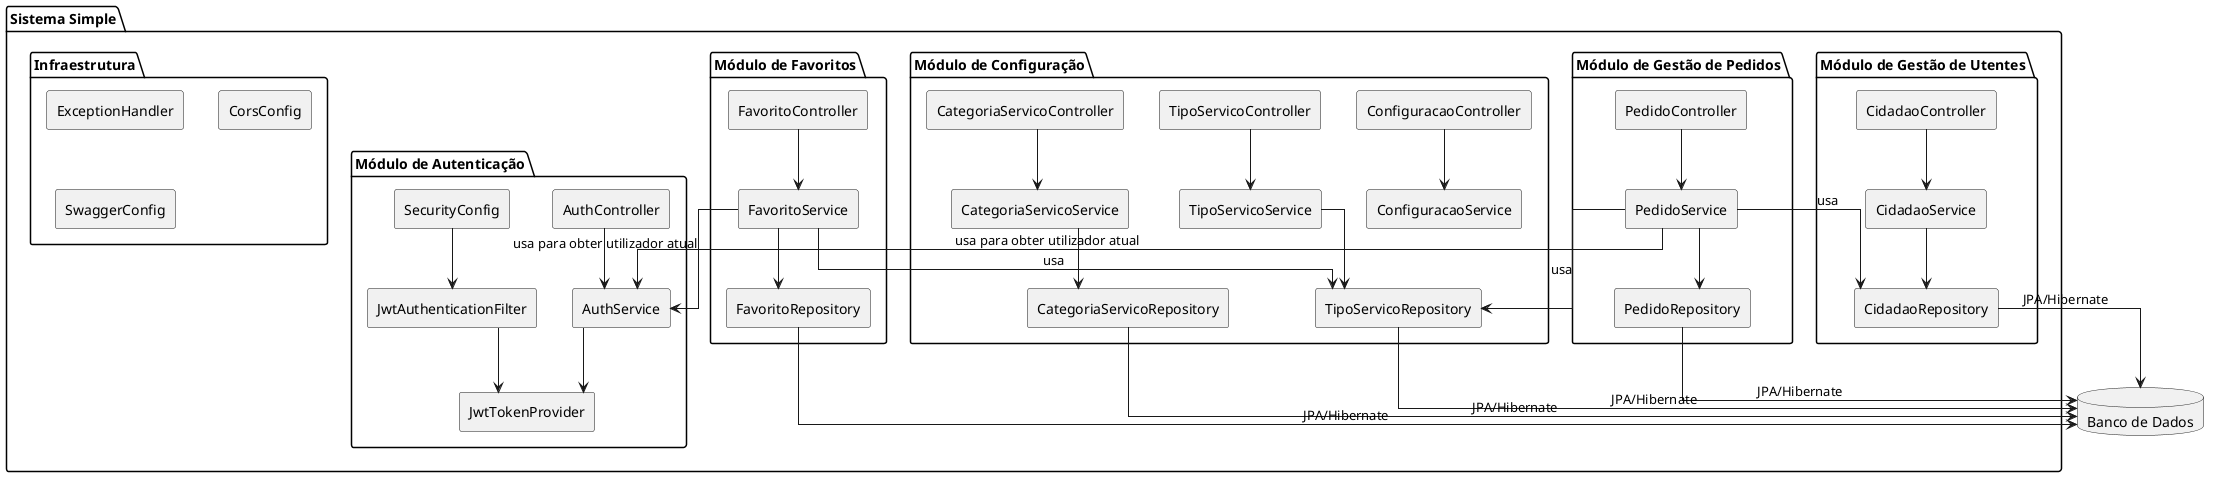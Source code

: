 @startuml Diagrama de Componentes do Sistema Simple
skinparam componentStyle rectangle
skinparam linetype ortho

package "Sistema Simple" {
  package "Módulo de Autenticação" {
    [AuthController] as authCtrl
    [AuthService] as authSrv
    [JwtTokenProvider] as jwtProvider
    [JwtAuthenticationFilter] as jwtFilter
    [SecurityConfig] as secConfig
    
    authCtrl --> authSrv
    authSrv --> jwtProvider
    jwtFilter --> jwtProvider
    secConfig --> jwtFilter
  }
  
  package "Módulo de Gestão de Pedidos" {
    [PedidoController] as pedidoCtrl
    [PedidoService] as pedidoSrv
    [PedidoRepository] as pedidoRepo
    
    pedidoCtrl --> pedidoSrv
    pedidoSrv --> pedidoRepo
  }
  
  package "Módulo de Gestão de Utentes" {
    [CidadaoController] as cidadaoCtrl
    [CidadaoService] as cidadaoSrv
    [CidadaoRepository] as cidadaoRepo
    
    cidadaoCtrl --> cidadaoSrv
    cidadaoSrv --> cidadaoRepo
  }
  
  package "Módulo de Configuração" {
    [ConfiguracaoController] as configCtrl
    [TipoServicoController] as tipoServicoCtrl
    [CategoriaServicoController] as categoriaCtrl
    
    [ConfiguracaoService] as configSrv
    [TipoServicoService] as tipoServicoSrv
    [CategoriaServicoService] as categoriaSrv
    
    [TipoServicoRepository] as tipoServicoRepo
    [CategoriaServicoRepository] as categoriaRepo
    
    configCtrl --> configSrv
    tipoServicoCtrl --> tipoServicoSrv
    categoriaCtrl --> categoriaSrv
    
    tipoServicoSrv --> tipoServicoRepo
    categoriaSrv --> categoriaRepo
  }
  
  package "Módulo de Favoritos" {
    [FavoritoController] as favoritoCtrl
    [FavoritoService] as favoritoSrv
    [FavoritoRepository] as favoritoRepo
    
    favoritoCtrl --> favoritoSrv
    favoritoSrv --> favoritoRepo
  }
  
  package "Infraestrutura" {
    [ExceptionHandler] as exHandler
    [CorsConfig] as corsConfig
    [SwaggerConfig] as swaggerConfig
  }
}

' Dependências entre módulos
pedidoSrv --> cidadaoRepo : usa
pedidoSrv --> tipoServicoRepo : usa
pedidoSrv --> authSrv : usa para obter utilizador atual
favoritoSrv --> tipoServicoRepo : usa
favoritoSrv --> authSrv : usa para obter utilizador atual

' Dependências externas
database "Banco de Dados" as db

pedidoRepo --> db : JPA/Hibernate
cidadaoRepo --> db : JPA/Hibernate
tipoServicoRepo --> db : JPA/Hibernate
categoriaRepo --> db : JPA/Hibernate
favoritoRepo --> db : JPA/Hibernate

@enduml